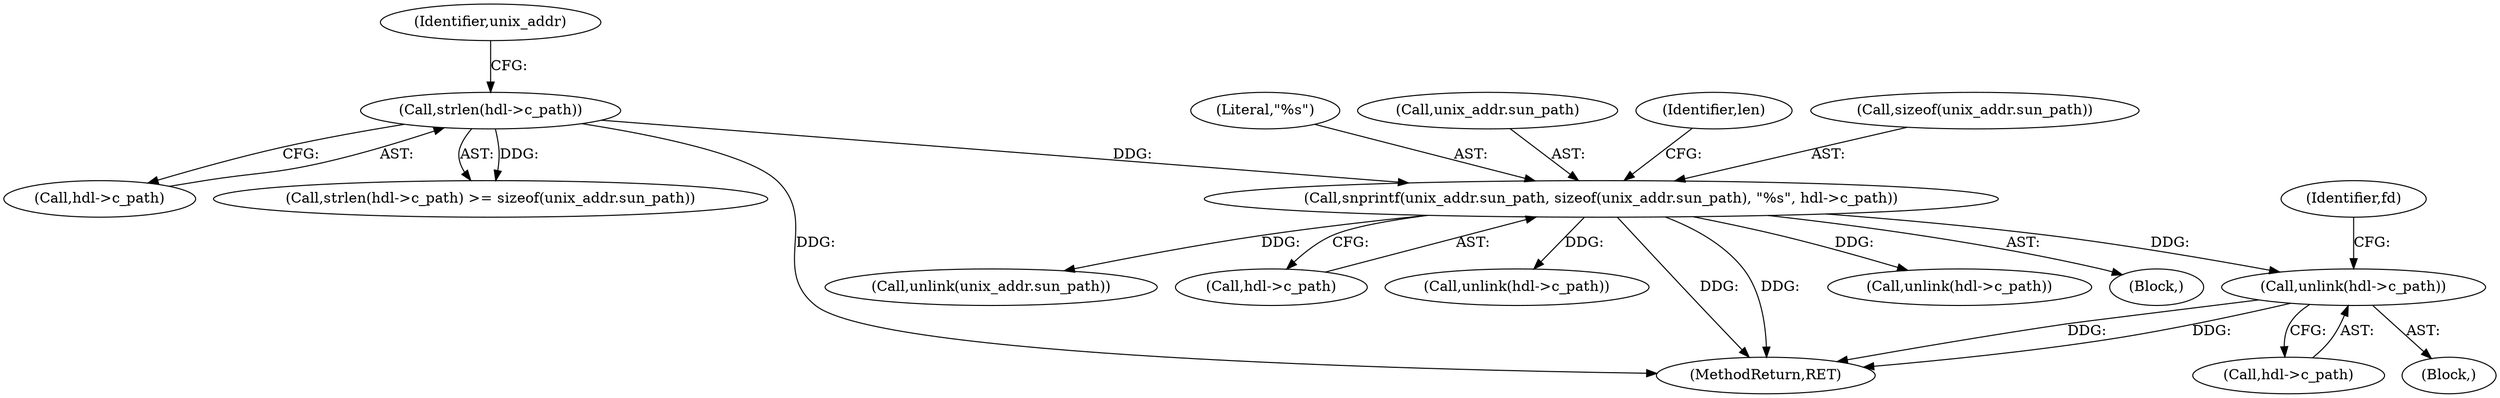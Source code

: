 digraph "0_opa-ff_c5759e7b76f5bf844be6c6641cc1b356bbc83869_0@API" {
"1000251" [label="(Call,unlink(hdl->c_path))"];
"1000144" [label="(Call,snprintf(unix_addr.sun_path, sizeof(unix_addr.sun_path), \"%s\", hdl->c_path))"];
"1000131" [label="(Call,strlen(hdl->c_path))"];
"1000137" [label="(Identifier,unix_addr)"];
"1000102" [label="(Block,)"];
"1000161" [label="(Call,unlink(unix_addr.sun_path))"];
"1000152" [label="(Literal,\"%s\")"];
"1000131" [label="(Call,strlen(hdl->c_path))"];
"1000251" [label="(Call,unlink(hdl->c_path))"];
"1000145" [label="(Call,unix_addr.sun_path)"];
"1000252" [label="(Call,hdl->c_path)"];
"1000153" [label="(Call,hdl->c_path)"];
"1000157" [label="(Identifier,len)"];
"1000144" [label="(Call,snprintf(unix_addr.sun_path, sizeof(unix_addr.sun_path), \"%s\", hdl->c_path))"];
"1000176" [label="(Call,unlink(hdl->c_path))"];
"1000130" [label="(Call,strlen(hdl->c_path) >= sizeof(unix_addr.sun_path))"];
"1000285" [label="(MethodReturn,RET)"];
"1000250" [label="(Block,)"];
"1000148" [label="(Call,sizeof(unix_addr.sun_path))"];
"1000132" [label="(Call,hdl->c_path)"];
"1000193" [label="(Call,unlink(hdl->c_path))"];
"1000256" [label="(Identifier,fd)"];
"1000251" -> "1000250"  [label="AST: "];
"1000251" -> "1000252"  [label="CFG: "];
"1000252" -> "1000251"  [label="AST: "];
"1000256" -> "1000251"  [label="CFG: "];
"1000251" -> "1000285"  [label="DDG: "];
"1000251" -> "1000285"  [label="DDG: "];
"1000144" -> "1000251"  [label="DDG: "];
"1000144" -> "1000102"  [label="AST: "];
"1000144" -> "1000153"  [label="CFG: "];
"1000145" -> "1000144"  [label="AST: "];
"1000148" -> "1000144"  [label="AST: "];
"1000152" -> "1000144"  [label="AST: "];
"1000153" -> "1000144"  [label="AST: "];
"1000157" -> "1000144"  [label="CFG: "];
"1000144" -> "1000285"  [label="DDG: "];
"1000144" -> "1000285"  [label="DDG: "];
"1000131" -> "1000144"  [label="DDG: "];
"1000144" -> "1000161"  [label="DDG: "];
"1000144" -> "1000176"  [label="DDG: "];
"1000144" -> "1000193"  [label="DDG: "];
"1000131" -> "1000130"  [label="AST: "];
"1000131" -> "1000132"  [label="CFG: "];
"1000132" -> "1000131"  [label="AST: "];
"1000137" -> "1000131"  [label="CFG: "];
"1000131" -> "1000285"  [label="DDG: "];
"1000131" -> "1000130"  [label="DDG: "];
}
